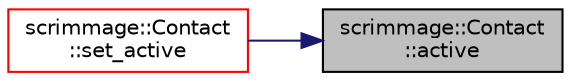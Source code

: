 digraph "scrimmage::Contact::active"
{
 // LATEX_PDF_SIZE
  edge [fontname="Helvetica",fontsize="10",labelfontname="Helvetica",labelfontsize="10"];
  node [fontname="Helvetica",fontsize="10",shape=record];
  rankdir="RL";
  Node1 [label="scrimmage::Contact\l::active",height=0.2,width=0.4,color="black", fillcolor="grey75", style="filled", fontcolor="black",tooltip=" "];
  Node1 -> Node2 [dir="back",color="midnightblue",fontsize="10",style="solid",fontname="Helvetica"];
  Node2 [label="scrimmage::Contact\l::set_active",height=0.2,width=0.4,color="red", fillcolor="white", style="filled",URL="$classscrimmage_1_1Contact.html#a9d3bb2620a1c1963273b20645a2dc98b",tooltip=" "];
}
